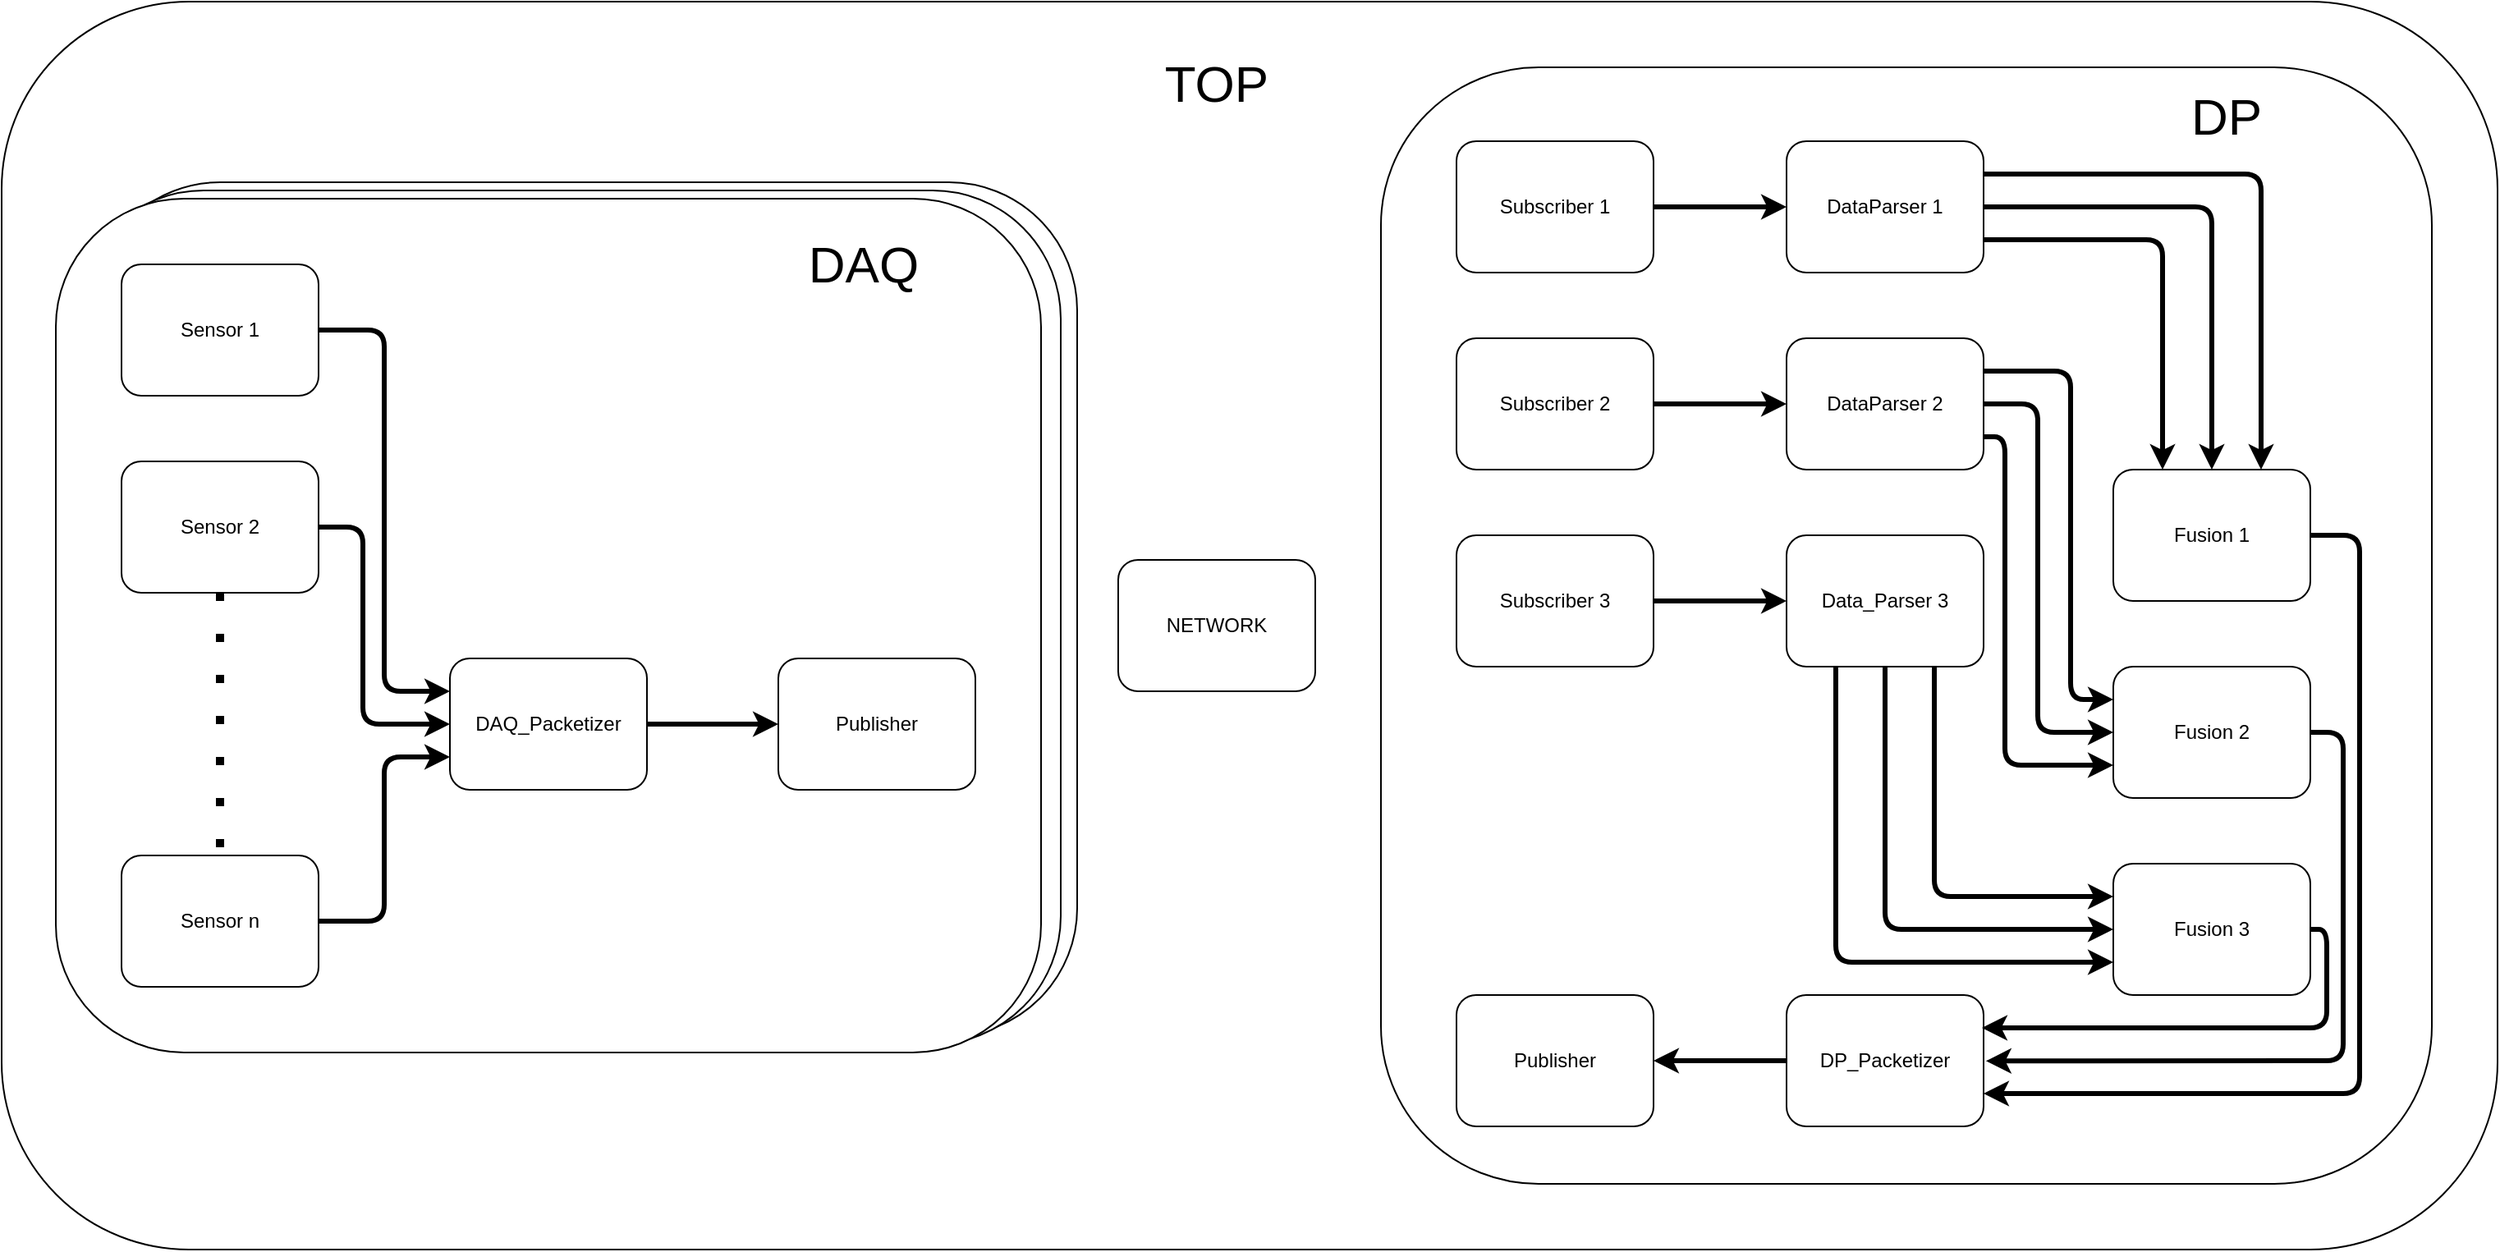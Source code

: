 <mxfile version="24.7.7">
  <diagram id="9z0ra2DYnsXRJWLyghAh" name="Page-1">
    <mxGraphModel dx="1793" dy="983" grid="1" gridSize="10" guides="1" tooltips="1" connect="1" arrows="1" fold="1" page="1" pageScale="1" pageWidth="827" pageHeight="1169" math="0" shadow="0">
      <root>
        <mxCell id="0" />
        <mxCell id="1" parent="0" />
        <mxCell id="55" value="" style="rounded=1;whiteSpace=wrap;html=1;strokeWidth=1;" parent="1" vertex="1">
          <mxGeometry x="80" y="200" width="1520" height="760" as="geometry" />
        </mxCell>
        <mxCell id="DdUslU2K-a3ZUbJfu--M-61" value="" style="rounded=1;whiteSpace=wrap;html=1;" vertex="1" parent="1">
          <mxGeometry x="135" y="310" width="600" height="520" as="geometry" />
        </mxCell>
        <mxCell id="DdUslU2K-a3ZUbJfu--M-58" value="" style="rounded=1;whiteSpace=wrap;html=1;" vertex="1" parent="1">
          <mxGeometry x="125" y="315" width="600" height="520" as="geometry" />
        </mxCell>
        <mxCell id="51" value="" style="rounded=1;whiteSpace=wrap;html=1;strokeWidth=1;" parent="1" vertex="1">
          <mxGeometry x="920" y="240" width="640" height="680" as="geometry" />
        </mxCell>
        <mxCell id="14" value="" style="rounded=1;whiteSpace=wrap;html=1;strokeWidth=1;" parent="1" vertex="1">
          <mxGeometry x="113" y="320" width="600" height="520" as="geometry" />
        </mxCell>
        <mxCell id="10" style="edgeStyle=none;html=1;strokeWidth=3;exitX=1;exitY=0.5;exitDx=0;exitDy=0;entryX=0;entryY=0.25;entryDx=0;entryDy=0;" parent="1" source="2" target="6" edge="1">
          <mxGeometry relative="1" as="geometry">
            <mxPoint x="353" y="610" as="targetPoint" />
            <Array as="points">
              <mxPoint x="313" y="400" />
              <mxPoint x="313" y="620" />
            </Array>
          </mxGeometry>
        </mxCell>
        <mxCell id="2" value="Sensor 1" style="rounded=1;whiteSpace=wrap;html=1;" parent="1" vertex="1">
          <mxGeometry x="153" y="360" width="120" height="80" as="geometry" />
        </mxCell>
        <mxCell id="54" style="edgeStyle=none;html=1;exitX=0.5;exitY=1;exitDx=0;exitDy=0;strokeWidth=5;dashed=1;endArrow=none;endFill=0;dashPattern=1 4;" parent="1" source="3" target="4" edge="1">
          <mxGeometry relative="1" as="geometry" />
        </mxCell>
        <mxCell id="DdUslU2K-a3ZUbJfu--M-60" style="edgeStyle=orthogonalEdgeStyle;rounded=1;orthogonalLoop=1;jettySize=auto;html=1;exitX=1;exitY=0.5;exitDx=0;exitDy=0;entryX=0;entryY=0.5;entryDx=0;entryDy=0;curved=0;strokeWidth=3;" edge="1" parent="1" source="3" target="6">
          <mxGeometry relative="1" as="geometry">
            <Array as="points">
              <mxPoint x="300" y="520" />
              <mxPoint x="300" y="640" />
            </Array>
          </mxGeometry>
        </mxCell>
        <mxCell id="3" value="Sensor 2" style="rounded=1;whiteSpace=wrap;html=1;strokeWidth=1;" parent="1" vertex="1">
          <mxGeometry x="153" y="480" width="120" height="80" as="geometry" />
        </mxCell>
        <mxCell id="12" style="edgeStyle=none;html=1;exitX=1;exitY=0.5;exitDx=0;exitDy=0;entryX=0;entryY=0.75;entryDx=0;entryDy=0;strokeWidth=3;" parent="1" source="4" target="6" edge="1">
          <mxGeometry relative="1" as="geometry">
            <Array as="points">
              <mxPoint x="313" y="760" />
              <mxPoint x="313" y="660" />
            </Array>
          </mxGeometry>
        </mxCell>
        <mxCell id="4" value="Sensor n" style="rounded=1;whiteSpace=wrap;html=1;" parent="1" vertex="1">
          <mxGeometry x="153" y="720" width="120" height="80" as="geometry" />
        </mxCell>
        <mxCell id="13" value="" style="edgeStyle=none;html=1;strokeWidth=3;" parent="1" source="6" target="7" edge="1">
          <mxGeometry relative="1" as="geometry" />
        </mxCell>
        <mxCell id="6" value="DAQ_Packetizer" style="rounded=1;whiteSpace=wrap;html=1;" parent="1" vertex="1">
          <mxGeometry x="353" y="600" width="120" height="80" as="geometry" />
        </mxCell>
        <mxCell id="7" value="Publisher" style="rounded=1;whiteSpace=wrap;html=1;" parent="1" vertex="1">
          <mxGeometry x="553" y="600" width="120" height="80" as="geometry" />
        </mxCell>
        <mxCell id="31" value="" style="edgeStyle=none;html=1;strokeWidth=3;" parent="1" source="16" target="19" edge="1">
          <mxGeometry relative="1" as="geometry" />
        </mxCell>
        <mxCell id="16" value="Subscriber 1" style="rounded=1;whiteSpace=wrap;html=1;strokeWidth=1;" parent="1" vertex="1">
          <mxGeometry x="966" y="285" width="120" height="80" as="geometry" />
        </mxCell>
        <mxCell id="32" value="" style="edgeStyle=none;html=1;strokeWidth=3;" parent="1" source="17" target="20" edge="1">
          <mxGeometry relative="1" as="geometry" />
        </mxCell>
        <mxCell id="17" value="Subscriber 2" style="rounded=1;whiteSpace=wrap;html=1;strokeWidth=1;" parent="1" vertex="1">
          <mxGeometry x="966" y="405" width="120" height="80" as="geometry" />
        </mxCell>
        <mxCell id="33" value="" style="edgeStyle=none;html=1;strokeWidth=3;" parent="1" source="18" target="21" edge="1">
          <mxGeometry relative="1" as="geometry" />
        </mxCell>
        <mxCell id="18" value="Subscriber 3" style="rounded=1;whiteSpace=wrap;html=1;strokeWidth=1;" parent="1" vertex="1">
          <mxGeometry x="966" y="525" width="120" height="80" as="geometry" />
        </mxCell>
        <mxCell id="42" style="edgeStyle=none;html=1;exitX=1;exitY=0.5;exitDx=0;exitDy=0;entryX=0.5;entryY=0;entryDx=0;entryDy=0;strokeWidth=3;" parent="1" source="19" target="28" edge="1">
          <mxGeometry relative="1" as="geometry">
            <Array as="points">
              <mxPoint x="1426" y="325" />
            </Array>
          </mxGeometry>
        </mxCell>
        <mxCell id="43" style="edgeStyle=none;html=1;exitX=1;exitY=0.75;exitDx=0;exitDy=0;strokeWidth=3;entryX=0.25;entryY=0;entryDx=0;entryDy=0;" parent="1" source="19" target="28" edge="1">
          <mxGeometry relative="1" as="geometry">
            <Array as="points">
              <mxPoint x="1396" y="345" />
            </Array>
          </mxGeometry>
        </mxCell>
        <mxCell id="44" style="edgeStyle=none;html=1;exitX=1;exitY=0.25;exitDx=0;exitDy=0;entryX=0.75;entryY=0;entryDx=0;entryDy=0;strokeWidth=3;" parent="1" source="19" target="28" edge="1">
          <mxGeometry relative="1" as="geometry">
            <Array as="points">
              <mxPoint x="1456" y="305" />
            </Array>
          </mxGeometry>
        </mxCell>
        <mxCell id="19" value="DataParser 1" style="rounded=1;whiteSpace=wrap;html=1;strokeWidth=1;" parent="1" vertex="1">
          <mxGeometry x="1167" y="285" width="120" height="80" as="geometry" />
        </mxCell>
        <mxCell id="35" style="edgeStyle=none;html=1;exitX=1;exitY=0.5;exitDx=0;exitDy=0;entryX=0;entryY=0.5;entryDx=0;entryDy=0;strokeWidth=3;" parent="1" source="20" target="29" edge="1">
          <mxGeometry relative="1" as="geometry">
            <Array as="points">
              <mxPoint x="1320" y="445" />
              <mxPoint x="1320" y="645" />
            </Array>
          </mxGeometry>
        </mxCell>
        <mxCell id="48" style="edgeStyle=none;html=1;exitX=1;exitY=0.25;exitDx=0;exitDy=0;entryX=0;entryY=0.25;entryDx=0;entryDy=0;strokeWidth=3;" parent="1" source="20" target="29" edge="1">
          <mxGeometry relative="1" as="geometry">
            <Array as="points">
              <mxPoint x="1340" y="425" />
              <mxPoint x="1340" y="625" />
            </Array>
          </mxGeometry>
        </mxCell>
        <mxCell id="49" style="edgeStyle=none;html=1;exitX=1;exitY=0.75;exitDx=0;exitDy=0;entryX=0;entryY=0.75;entryDx=0;entryDy=0;strokeWidth=3;" parent="1" source="20" target="29" edge="1">
          <mxGeometry relative="1" as="geometry">
            <Array as="points">
              <mxPoint x="1300" y="465" />
              <mxPoint x="1300" y="665" />
            </Array>
          </mxGeometry>
        </mxCell>
        <mxCell id="20" value="DataParser 2" style="rounded=1;whiteSpace=wrap;html=1;strokeWidth=1;" parent="1" vertex="1">
          <mxGeometry x="1167" y="405" width="120" height="80" as="geometry" />
        </mxCell>
        <mxCell id="45" style="edgeStyle=none;html=1;exitX=0.75;exitY=1;exitDx=0;exitDy=0;entryX=0;entryY=0.25;entryDx=0;entryDy=0;strokeWidth=3;" parent="1" source="21" target="30" edge="1">
          <mxGeometry relative="1" as="geometry">
            <Array as="points">
              <mxPoint x="1257" y="745" />
            </Array>
          </mxGeometry>
        </mxCell>
        <mxCell id="46" style="edgeStyle=none;html=1;exitX=0.5;exitY=1;exitDx=0;exitDy=0;entryX=0;entryY=0.5;entryDx=0;entryDy=0;strokeWidth=3;" parent="1" source="21" target="30" edge="1">
          <mxGeometry relative="1" as="geometry">
            <Array as="points">
              <mxPoint x="1227" y="765" />
            </Array>
          </mxGeometry>
        </mxCell>
        <mxCell id="47" style="edgeStyle=none;html=1;exitX=0.25;exitY=1;exitDx=0;exitDy=0;entryX=0;entryY=0.75;entryDx=0;entryDy=0;strokeWidth=3;" parent="1" source="21" target="30" edge="1">
          <mxGeometry relative="1" as="geometry">
            <Array as="points">
              <mxPoint x="1197" y="785" />
            </Array>
          </mxGeometry>
        </mxCell>
        <mxCell id="21" value="Data_Parser 3" style="rounded=1;whiteSpace=wrap;html=1;strokeWidth=1;" parent="1" vertex="1">
          <mxGeometry x="1167" y="525" width="120" height="80" as="geometry" />
        </mxCell>
        <mxCell id="25" value="Publisher" style="rounded=1;whiteSpace=wrap;html=1;strokeWidth=1;" parent="1" vertex="1">
          <mxGeometry x="966" y="805" width="120" height="80" as="geometry" />
        </mxCell>
        <mxCell id="40" value="" style="edgeStyle=none;html=1;strokeWidth=3;" parent="1" source="26" target="25" edge="1">
          <mxGeometry relative="1" as="geometry" />
        </mxCell>
        <mxCell id="26" value="DP_Packetizer" style="rounded=1;whiteSpace=wrap;html=1;strokeWidth=1;" parent="1" vertex="1">
          <mxGeometry x="1167" y="805" width="120" height="80" as="geometry" />
        </mxCell>
        <mxCell id="37" style="edgeStyle=none;html=1;exitX=1;exitY=0.5;exitDx=0;exitDy=0;entryX=1;entryY=0.75;entryDx=0;entryDy=0;strokeWidth=3;" parent="1" source="28" target="26" edge="1">
          <mxGeometry relative="1" as="geometry">
            <Array as="points">
              <mxPoint x="1516" y="525" />
              <mxPoint x="1516" y="865" />
            </Array>
          </mxGeometry>
        </mxCell>
        <mxCell id="28" value="Fusion 1" style="rounded=1;whiteSpace=wrap;html=1;strokeWidth=1;" parent="1" vertex="1">
          <mxGeometry x="1366" y="485" width="120" height="80" as="geometry" />
        </mxCell>
        <mxCell id="38" style="edgeStyle=none;html=1;exitX=1;exitY=0.5;exitDx=0;exitDy=0;entryX=1.012;entryY=0.502;entryDx=0;entryDy=0;entryPerimeter=0;strokeWidth=3;" parent="1" source="29" target="26" edge="1">
          <mxGeometry relative="1" as="geometry">
            <Array as="points">
              <mxPoint x="1506" y="645" />
              <mxPoint x="1506" y="845" />
            </Array>
          </mxGeometry>
        </mxCell>
        <mxCell id="29" value="Fusion 2" style="rounded=1;whiteSpace=wrap;html=1;strokeWidth=1;" parent="1" vertex="1">
          <mxGeometry x="1366" y="605" width="120" height="80" as="geometry" />
        </mxCell>
        <mxCell id="39" style="edgeStyle=none;html=1;exitX=1;exitY=0.5;exitDx=0;exitDy=0;strokeWidth=3;" parent="1" source="30" edge="1">
          <mxGeometry relative="1" as="geometry">
            <mxPoint x="1286" y="825" as="targetPoint" />
            <Array as="points">
              <mxPoint x="1496" y="765" />
              <mxPoint x="1496" y="825" />
            </Array>
          </mxGeometry>
        </mxCell>
        <mxCell id="30" value="Fusion 3" style="rounded=1;whiteSpace=wrap;html=1;strokeWidth=1;" parent="1" vertex="1">
          <mxGeometry x="1366" y="725" width="120" height="80" as="geometry" />
        </mxCell>
        <mxCell id="53" value="NETWORK" style="rounded=1;whiteSpace=wrap;html=1;strokeWidth=1;" parent="1" vertex="1">
          <mxGeometry x="760" y="540" width="120" height="80" as="geometry" />
        </mxCell>
        <mxCell id="56" value="TOP" style="text;html=1;strokeColor=none;fillColor=none;align=center;verticalAlign=middle;whiteSpace=wrap;rounded=0;fontSize=31;" parent="1" vertex="1">
          <mxGeometry x="725" y="210" width="190" height="80" as="geometry" />
        </mxCell>
        <mxCell id="57" value="DAQ" style="text;html=1;strokeColor=none;fillColor=none;align=center;verticalAlign=middle;whiteSpace=wrap;rounded=0;fontSize=31;" parent="1" vertex="1">
          <mxGeometry x="510" y="320" width="190" height="80" as="geometry" />
        </mxCell>
        <mxCell id="58" value="DP" style="text;html=1;strokeColor=none;fillColor=none;align=center;verticalAlign=middle;whiteSpace=wrap;rounded=0;fontSize=31;" parent="1" vertex="1">
          <mxGeometry x="1340" y="230" width="190" height="80" as="geometry" />
        </mxCell>
      </root>
    </mxGraphModel>
  </diagram>
</mxfile>
